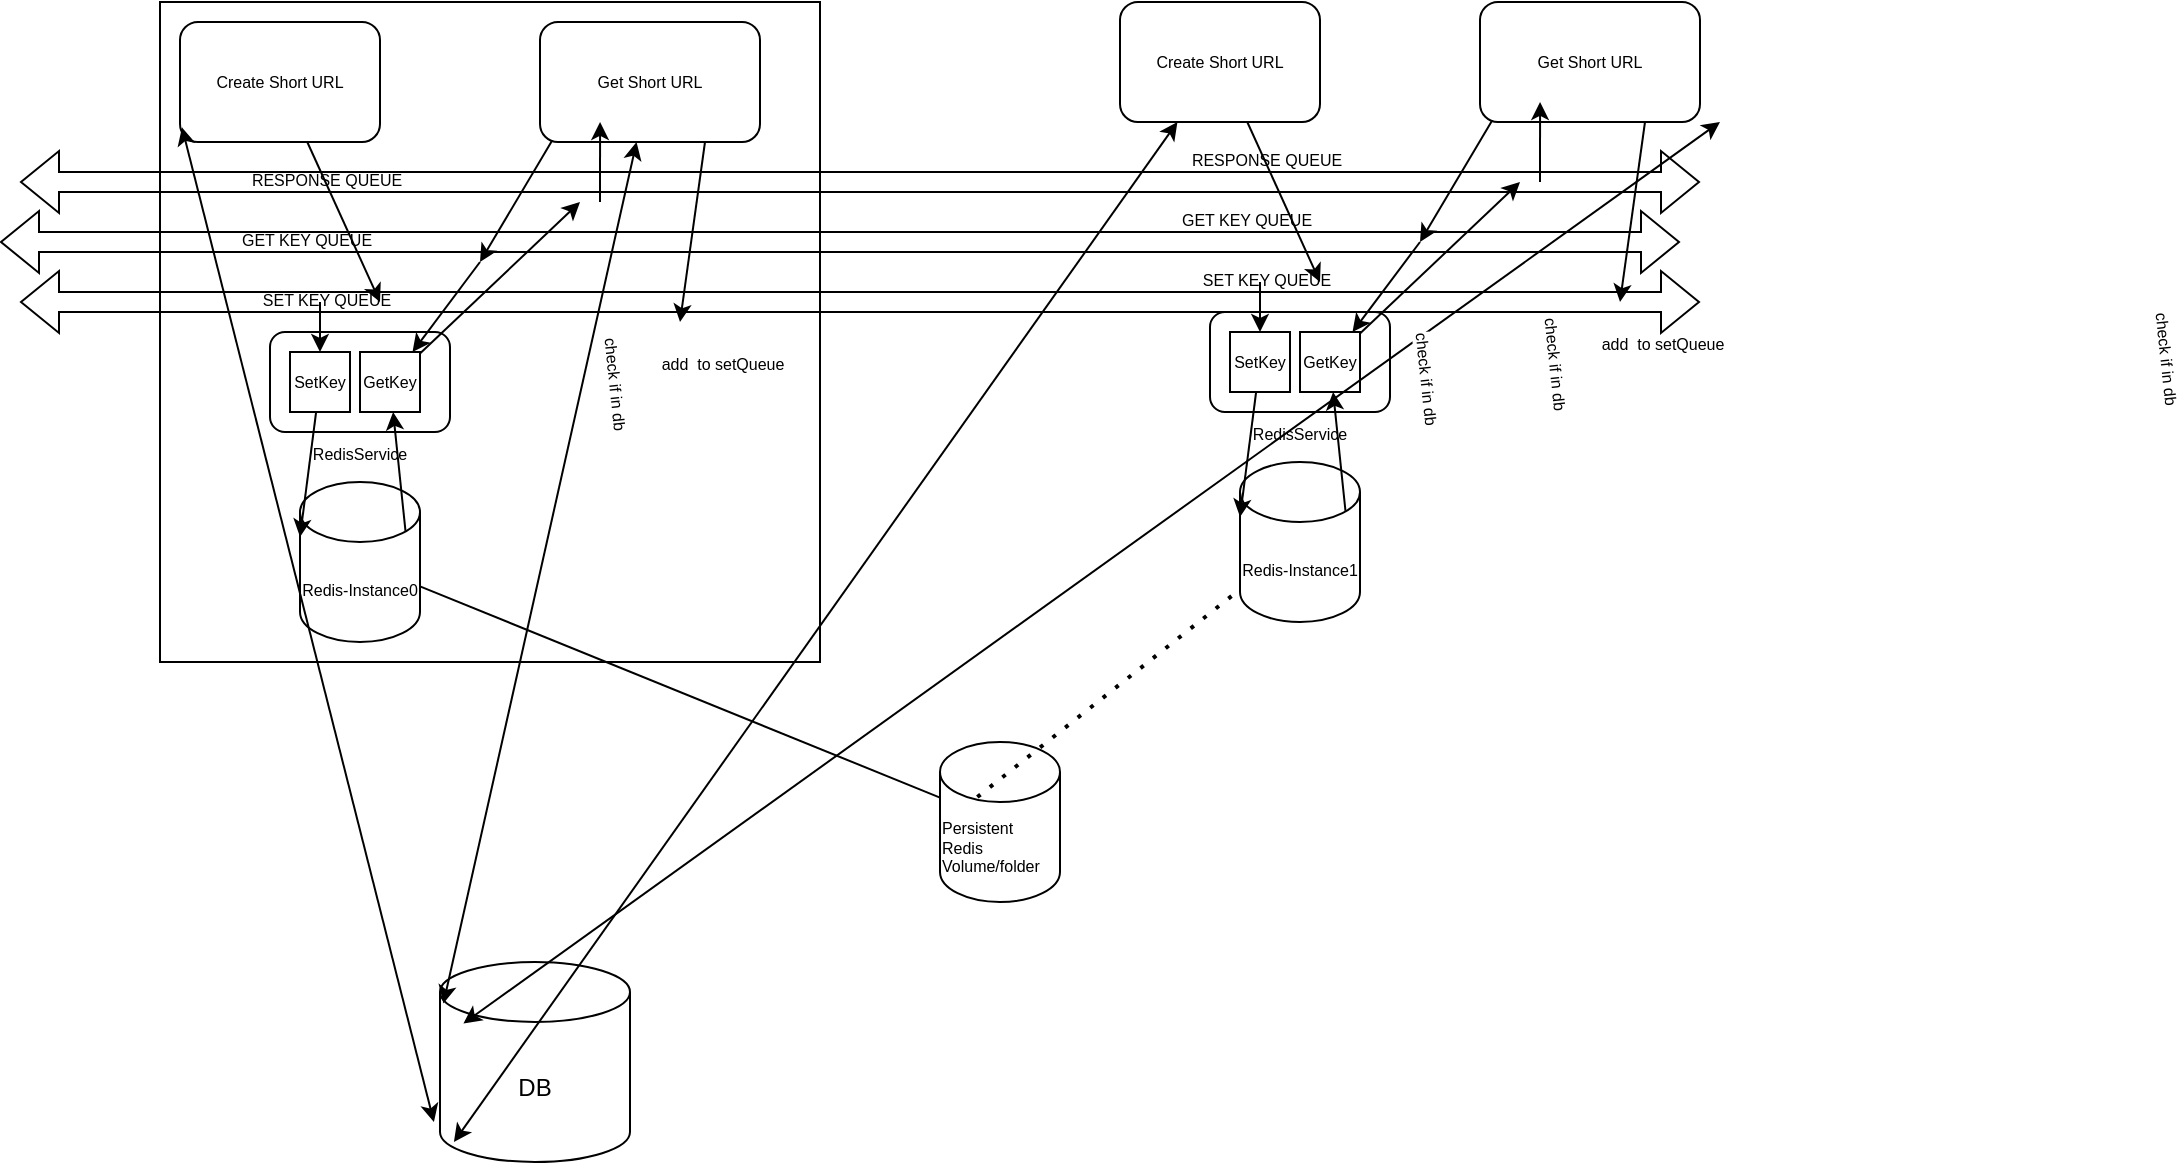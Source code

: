 <mxfile version="17.4.6" type="github">
  <diagram id="FHjK9ut_8ZI0KoO9mTxq" name="Page-1">
    <mxGraphModel dx="755" dy="407" grid="1" gridSize="10" guides="1" tooltips="1" connect="1" arrows="1" fold="1" page="1" pageScale="1" pageWidth="850" pageHeight="1100" math="0" shadow="0">
      <root>
        <mxCell id="0" />
        <mxCell id="1" parent="0" />
        <mxCell id="DZTvUg-BxIdOKYBythqb-1" value="DB" style="shape=cylinder3;whiteSpace=wrap;html=1;boundedLbl=1;backgroundOutline=1;size=15;" vertex="1" parent="1">
          <mxGeometry x="230" y="520" width="95" height="100" as="geometry" />
        </mxCell>
        <mxCell id="DZTvUg-BxIdOKYBythqb-3" value="" style="whiteSpace=wrap;html=1;aspect=fixed;" vertex="1" parent="1">
          <mxGeometry x="90" y="40" width="330" height="330" as="geometry" />
        </mxCell>
        <mxCell id="DZTvUg-BxIdOKYBythqb-4" value="&lt;font style=&quot;font-size: 8px&quot;&gt;Redis-Instance0&lt;/font&gt;" style="shape=cylinder3;whiteSpace=wrap;html=1;boundedLbl=1;backgroundOutline=1;size=15;" vertex="1" parent="1">
          <mxGeometry x="160" y="280" width="60" height="80" as="geometry" />
        </mxCell>
        <mxCell id="DZTvUg-BxIdOKYBythqb-8" value="&lt;div align=&quot;center&quot;&gt;RedisService&lt;/div&gt;" style="rounded=1;whiteSpace=wrap;html=1;fontSize=8;align=center;labelPosition=center;verticalLabelPosition=bottom;verticalAlign=top;" vertex="1" parent="1">
          <mxGeometry x="145" y="205" width="90" height="50" as="geometry" />
        </mxCell>
        <mxCell id="DZTvUg-BxIdOKYBythqb-9" value="SetKey" style="whiteSpace=wrap;html=1;aspect=fixed;fontSize=8;" vertex="1" parent="1">
          <mxGeometry x="155" y="215" width="30" height="30" as="geometry" />
        </mxCell>
        <mxCell id="DZTvUg-BxIdOKYBythqb-10" value="GetKey" style="whiteSpace=wrap;html=1;aspect=fixed;fontSize=8;" vertex="1" parent="1">
          <mxGeometry x="190" y="215" width="30" height="30" as="geometry" />
        </mxCell>
        <mxCell id="DZTvUg-BxIdOKYBythqb-11" value="&lt;div align=&quot;justify&quot;&gt;Persistent Redis&lt;/div&gt;&lt;div align=&quot;justify&quot;&gt;Volume/folder&lt;/div&gt;" style="shape=cylinder3;whiteSpace=wrap;html=1;boundedLbl=1;backgroundOutline=1;size=15;fontSize=8;" vertex="1" parent="1">
          <mxGeometry x="480" y="410" width="60" height="80" as="geometry" />
        </mxCell>
        <mxCell id="DZTvUg-BxIdOKYBythqb-12" value="" style="endArrow=none;html=1;rounded=0;fontSize=8;" edge="1" parent="1" source="DZTvUg-BxIdOKYBythqb-11" target="DZTvUg-BxIdOKYBythqb-4">
          <mxGeometry width="50" height="50" relative="1" as="geometry">
            <mxPoint x="460" y="360" as="sourcePoint" />
            <mxPoint x="510" y="310" as="targetPoint" />
          </mxGeometry>
        </mxCell>
        <mxCell id="DZTvUg-BxIdOKYBythqb-13" value="" style="shape=flexArrow;endArrow=classic;startArrow=classic;html=1;rounded=0;fontSize=8;" edge="1" parent="1">
          <mxGeometry width="100" height="100" relative="1" as="geometry">
            <mxPoint x="10" y="160" as="sourcePoint" />
            <mxPoint x="850" y="160" as="targetPoint" />
          </mxGeometry>
        </mxCell>
        <mxCell id="DZTvUg-BxIdOKYBythqb-15" value="GET KEY QUEUE" style="edgeLabel;html=1;align=center;verticalAlign=middle;resizable=0;points=[];fontSize=8;labelBackgroundColor=none;" vertex="1" connectable="0" parent="DZTvUg-BxIdOKYBythqb-13">
          <mxGeometry x="-0.636" y="1" relative="1" as="geometry">
            <mxPoint as="offset" />
          </mxGeometry>
        </mxCell>
        <mxCell id="DZTvUg-BxIdOKYBythqb-74" value="GET KEY QUEUE" style="edgeLabel;html=1;align=center;verticalAlign=middle;resizable=0;points=[];fontSize=8;labelBackgroundColor=none;" vertex="1" connectable="0" parent="DZTvUg-BxIdOKYBythqb-13">
          <mxGeometry x="-0.636" y="1" relative="1" as="geometry">
            <mxPoint x="470" y="-10" as="offset" />
          </mxGeometry>
        </mxCell>
        <mxCell id="DZTvUg-BxIdOKYBythqb-16" value="" style="endArrow=classic;html=1;rounded=0;fontSize=8;" edge="1" parent="1" target="DZTvUg-BxIdOKYBythqb-9">
          <mxGeometry width="50" height="50" relative="1" as="geometry">
            <mxPoint x="170" y="190" as="sourcePoint" />
            <mxPoint x="380" y="210" as="targetPoint" />
          </mxGeometry>
        </mxCell>
        <mxCell id="DZTvUg-BxIdOKYBythqb-18" value="&lt;div align=&quot;center&quot;&gt;Create Short URL&lt;br&gt;&lt;/div&gt;" style="rounded=1;whiteSpace=wrap;html=1;labelBackgroundColor=none;fontSize=8;labelPosition=center;verticalLabelPosition=middle;align=center;verticalAlign=middle;" vertex="1" parent="1">
          <mxGeometry x="100" y="50" width="100" height="60" as="geometry" />
        </mxCell>
        <mxCell id="DZTvUg-BxIdOKYBythqb-19" value="" style="endArrow=classic;html=1;rounded=0;fontSize=8;entryX=0;entryY=0;entryDx=0;entryDy=27.5;entryPerimeter=0;" edge="1" parent="1" source="DZTvUg-BxIdOKYBythqb-9" target="DZTvUg-BxIdOKYBythqb-4">
          <mxGeometry width="50" height="50" relative="1" as="geometry">
            <mxPoint x="330" y="220" as="sourcePoint" />
            <mxPoint x="380" y="170" as="targetPoint" />
          </mxGeometry>
        </mxCell>
        <mxCell id="DZTvUg-BxIdOKYBythqb-20" value="" style="endArrow=classic;html=1;rounded=0;fontSize=8;exitX=0.879;exitY=0.306;exitDx=0;exitDy=0;exitPerimeter=0;" edge="1" parent="1" source="DZTvUg-BxIdOKYBythqb-4" target="DZTvUg-BxIdOKYBythqb-10">
          <mxGeometry width="50" height="50" relative="1" as="geometry">
            <mxPoint x="330" y="220" as="sourcePoint" />
            <mxPoint x="380" y="170" as="targetPoint" />
          </mxGeometry>
        </mxCell>
        <mxCell id="DZTvUg-BxIdOKYBythqb-27" value="Get Short URL" style="rounded=1;whiteSpace=wrap;html=1;labelBackgroundColor=none;fontSize=8;labelPosition=center;verticalLabelPosition=middle;align=center;verticalAlign=middle;" vertex="1" parent="1">
          <mxGeometry x="280" y="50" width="110" height="60" as="geometry" />
        </mxCell>
        <mxCell id="DZTvUg-BxIdOKYBythqb-30" value="" style="endArrow=classic;startArrow=classic;html=1;rounded=0;fontSize=8;exitX=0.018;exitY=0.207;exitDx=0;exitDy=0;exitPerimeter=0;" edge="1" parent="1" source="DZTvUg-BxIdOKYBythqb-1" target="DZTvUg-BxIdOKYBythqb-27">
          <mxGeometry width="50" height="50" relative="1" as="geometry">
            <mxPoint x="330" y="240" as="sourcePoint" />
            <mxPoint x="380" y="190" as="targetPoint" />
          </mxGeometry>
        </mxCell>
        <mxCell id="DZTvUg-BxIdOKYBythqb-31" value="check if in db" style="edgeLabel;html=1;align=center;verticalAlign=middle;resizable=0;points=[];fontSize=8;rotation=84;" vertex="1" connectable="0" parent="DZTvUg-BxIdOKYBythqb-30">
          <mxGeometry x="0.492" y="-3" relative="1" as="geometry">
            <mxPoint x="11" y="11" as="offset" />
          </mxGeometry>
        </mxCell>
        <mxCell id="DZTvUg-BxIdOKYBythqb-80" value="check if in db" style="edgeLabel;html=1;align=center;verticalAlign=middle;resizable=0;points=[];fontSize=8;rotation=84;" vertex="1" connectable="0" parent="DZTvUg-BxIdOKYBythqb-30">
          <mxGeometry x="0.492" y="-3" relative="1" as="geometry">
            <mxPoint x="481" y="1" as="offset" />
          </mxGeometry>
        </mxCell>
        <mxCell id="DZTvUg-BxIdOKYBythqb-32" value="add&amp;nbsp; to setQueue" style="endArrow=classic;html=1;rounded=0;fontSize=8;exitX=0.75;exitY=1;exitDx=0;exitDy=0;" edge="1" parent="1" source="DZTvUg-BxIdOKYBythqb-27">
          <mxGeometry x="1" y="22" width="50" height="50" relative="1" as="geometry">
            <mxPoint x="330" y="230" as="sourcePoint" />
            <mxPoint x="350" y="200" as="targetPoint" />
            <mxPoint x="-1" y="18" as="offset" />
          </mxGeometry>
        </mxCell>
        <mxCell id="DZTvUg-BxIdOKYBythqb-37" value="" style="endArrow=classic;startArrow=classic;html=1;rounded=0;fontSize=8;exitX=0.01;exitY=0.878;exitDx=0;exitDy=0;exitPerimeter=0;entryX=-0.032;entryY=0.8;entryDx=0;entryDy=0;entryPerimeter=0;" edge="1" parent="1" source="DZTvUg-BxIdOKYBythqb-18" target="DZTvUg-BxIdOKYBythqb-1">
          <mxGeometry width="50" height="50" relative="1" as="geometry">
            <mxPoint x="320" y="270" as="sourcePoint" />
            <mxPoint x="370" y="220" as="targetPoint" />
          </mxGeometry>
        </mxCell>
        <mxCell id="DZTvUg-BxIdOKYBythqb-40" value="" style="endArrow=classic;html=1;rounded=0;fontSize=8;" edge="1" parent="1" source="DZTvUg-BxIdOKYBythqb-18">
          <mxGeometry width="50" height="50" relative="1" as="geometry">
            <mxPoint x="230" y="240" as="sourcePoint" />
            <mxPoint x="200" y="190" as="targetPoint" />
          </mxGeometry>
        </mxCell>
        <mxCell id="DZTvUg-BxIdOKYBythqb-59" value="" style="shape=flexArrow;endArrow=classic;startArrow=classic;html=1;rounded=0;fontSize=8;" edge="1" parent="1">
          <mxGeometry width="100" height="100" relative="1" as="geometry">
            <mxPoint x="20" y="190" as="sourcePoint" />
            <mxPoint x="860" y="190" as="targetPoint" />
          </mxGeometry>
        </mxCell>
        <mxCell id="DZTvUg-BxIdOKYBythqb-60" value="SET KEY QUEUE" style="edgeLabel;html=1;align=center;verticalAlign=middle;resizable=0;points=[];fontSize=8;labelBackgroundColor=none;" vertex="1" connectable="0" parent="DZTvUg-BxIdOKYBythqb-59">
          <mxGeometry x="-0.636" y="1" relative="1" as="geometry">
            <mxPoint as="offset" />
          </mxGeometry>
        </mxCell>
        <mxCell id="DZTvUg-BxIdOKYBythqb-83" value="SET KEY QUEUE" style="edgeLabel;html=1;align=center;verticalAlign=middle;resizable=0;points=[];fontSize=8;labelBackgroundColor=none;" vertex="1" connectable="0" parent="DZTvUg-BxIdOKYBythqb-59">
          <mxGeometry x="-0.636" y="1" relative="1" as="geometry">
            <mxPoint x="470" y="-10" as="offset" />
          </mxGeometry>
        </mxCell>
        <mxCell id="DZTvUg-BxIdOKYBythqb-62" value="" style="endArrow=classic;html=1;rounded=0;labelBorderColor=none;fontSize=8;fontColor=default;" edge="1" parent="1" target="DZTvUg-BxIdOKYBythqb-10">
          <mxGeometry width="50" height="50" relative="1" as="geometry">
            <mxPoint x="250" y="170" as="sourcePoint" />
            <mxPoint x="420" y="160" as="targetPoint" />
          </mxGeometry>
        </mxCell>
        <mxCell id="DZTvUg-BxIdOKYBythqb-63" value="" style="shape=flexArrow;endArrow=classic;startArrow=classic;html=1;rounded=0;fontSize=8;" edge="1" parent="1">
          <mxGeometry width="100" height="100" relative="1" as="geometry">
            <mxPoint x="20" y="130" as="sourcePoint" />
            <mxPoint x="860" y="130" as="targetPoint" />
          </mxGeometry>
        </mxCell>
        <mxCell id="DZTvUg-BxIdOKYBythqb-64" value="RESPONSE QUEUE" style="edgeLabel;html=1;align=center;verticalAlign=middle;resizable=0;points=[];fontSize=8;labelBackgroundColor=none;" vertex="1" connectable="0" parent="DZTvUg-BxIdOKYBythqb-63">
          <mxGeometry x="-0.636" y="1" relative="1" as="geometry">
            <mxPoint as="offset" />
          </mxGeometry>
        </mxCell>
        <mxCell id="DZTvUg-BxIdOKYBythqb-85" value="RESPONSE QUEUE" style="edgeLabel;html=1;align=center;verticalAlign=middle;resizable=0;points=[];fontSize=8;labelBackgroundColor=none;" vertex="1" connectable="0" parent="DZTvUg-BxIdOKYBythqb-63">
          <mxGeometry x="-0.636" y="1" relative="1" as="geometry">
            <mxPoint x="470" y="-10" as="offset" />
          </mxGeometry>
        </mxCell>
        <mxCell id="DZTvUg-BxIdOKYBythqb-65" value="" style="endArrow=classic;html=1;rounded=0;labelBorderColor=none;fontSize=8;fontColor=default;exitX=0.056;exitY=0.986;exitDx=0;exitDy=0;exitPerimeter=0;" edge="1" parent="1" source="DZTvUg-BxIdOKYBythqb-27">
          <mxGeometry width="50" height="50" relative="1" as="geometry">
            <mxPoint x="360" y="210" as="sourcePoint" />
            <mxPoint x="250" y="170" as="targetPoint" />
          </mxGeometry>
        </mxCell>
        <mxCell id="DZTvUg-BxIdOKYBythqb-66" value="" style="endArrow=classic;html=1;rounded=0;labelBorderColor=none;fontSize=8;fontColor=default;" edge="1" parent="1" source="DZTvUg-BxIdOKYBythqb-10">
          <mxGeometry width="50" height="50" relative="1" as="geometry">
            <mxPoint x="360" y="210" as="sourcePoint" />
            <mxPoint x="300" y="140" as="targetPoint" />
          </mxGeometry>
        </mxCell>
        <mxCell id="DZTvUg-BxIdOKYBythqb-67" value="" style="endArrow=classic;html=1;rounded=0;labelBorderColor=none;fontSize=8;fontColor=default;entryX=0.273;entryY=0.833;entryDx=0;entryDy=0;entryPerimeter=0;" edge="1" parent="1" target="DZTvUg-BxIdOKYBythqb-27">
          <mxGeometry width="50" height="50" relative="1" as="geometry">
            <mxPoint x="310" y="140" as="sourcePoint" />
            <mxPoint x="410" y="160" as="targetPoint" />
          </mxGeometry>
        </mxCell>
        <mxCell id="DZTvUg-BxIdOKYBythqb-70" value="&lt;font style=&quot;font-size: 8px&quot;&gt;Redis-Instance1&lt;/font&gt;" style="shape=cylinder3;whiteSpace=wrap;html=1;boundedLbl=1;backgroundOutline=1;size=15;" vertex="1" parent="1">
          <mxGeometry x="630" y="270" width="60" height="80" as="geometry" />
        </mxCell>
        <mxCell id="DZTvUg-BxIdOKYBythqb-71" value="&lt;div align=&quot;center&quot;&gt;RedisService&lt;/div&gt;" style="rounded=1;whiteSpace=wrap;html=1;fontSize=8;align=center;labelPosition=center;verticalLabelPosition=bottom;verticalAlign=top;" vertex="1" parent="1">
          <mxGeometry x="615" y="195" width="90" height="50" as="geometry" />
        </mxCell>
        <mxCell id="DZTvUg-BxIdOKYBythqb-72" value="SetKey" style="whiteSpace=wrap;html=1;aspect=fixed;fontSize=8;" vertex="1" parent="1">
          <mxGeometry x="625" y="205" width="30" height="30" as="geometry" />
        </mxCell>
        <mxCell id="DZTvUg-BxIdOKYBythqb-73" value="GetKey" style="whiteSpace=wrap;html=1;aspect=fixed;fontSize=8;" vertex="1" parent="1">
          <mxGeometry x="660" y="205" width="30" height="30" as="geometry" />
        </mxCell>
        <mxCell id="DZTvUg-BxIdOKYBythqb-75" value="" style="endArrow=classic;html=1;rounded=0;fontSize=8;" edge="1" target="DZTvUg-BxIdOKYBythqb-72" parent="1">
          <mxGeometry width="50" height="50" relative="1" as="geometry">
            <mxPoint x="640" y="180" as="sourcePoint" />
            <mxPoint x="850" y="200" as="targetPoint" />
          </mxGeometry>
        </mxCell>
        <mxCell id="DZTvUg-BxIdOKYBythqb-76" value="&lt;div align=&quot;center&quot;&gt;Create Short URL&lt;br&gt;&lt;/div&gt;" style="rounded=1;whiteSpace=wrap;html=1;labelBackgroundColor=none;fontSize=8;labelPosition=center;verticalLabelPosition=middle;align=center;verticalAlign=middle;" vertex="1" parent="1">
          <mxGeometry x="570" y="40" width="100" height="60" as="geometry" />
        </mxCell>
        <mxCell id="DZTvUg-BxIdOKYBythqb-77" value="" style="endArrow=classic;html=1;rounded=0;fontSize=8;entryX=0;entryY=0;entryDx=0;entryDy=27.5;entryPerimeter=0;" edge="1" source="DZTvUg-BxIdOKYBythqb-72" target="DZTvUg-BxIdOKYBythqb-70" parent="1">
          <mxGeometry width="50" height="50" relative="1" as="geometry">
            <mxPoint x="800" y="210" as="sourcePoint" />
            <mxPoint x="850" y="160" as="targetPoint" />
          </mxGeometry>
        </mxCell>
        <mxCell id="DZTvUg-BxIdOKYBythqb-78" value="" style="endArrow=classic;html=1;rounded=0;fontSize=8;exitX=0.879;exitY=0.306;exitDx=0;exitDy=0;exitPerimeter=0;" edge="1" source="DZTvUg-BxIdOKYBythqb-70" target="DZTvUg-BxIdOKYBythqb-73" parent="1">
          <mxGeometry width="50" height="50" relative="1" as="geometry">
            <mxPoint x="800" y="210" as="sourcePoint" />
            <mxPoint x="850" y="160" as="targetPoint" />
          </mxGeometry>
        </mxCell>
        <mxCell id="DZTvUg-BxIdOKYBythqb-79" value="Get Short URL" style="rounded=1;whiteSpace=wrap;html=1;labelBackgroundColor=none;fontSize=8;labelPosition=center;verticalLabelPosition=middle;align=center;verticalAlign=middle;" vertex="1" parent="1">
          <mxGeometry x="750" y="40" width="110" height="60" as="geometry" />
        </mxCell>
        <mxCell id="DZTvUg-BxIdOKYBythqb-81" value="add&amp;nbsp; to setQueue" style="endArrow=classic;html=1;rounded=0;fontSize=8;exitX=0.75;exitY=1;exitDx=0;exitDy=0;" edge="1" source="DZTvUg-BxIdOKYBythqb-79" parent="1">
          <mxGeometry x="1" y="22" width="50" height="50" relative="1" as="geometry">
            <mxPoint x="800" y="220" as="sourcePoint" />
            <mxPoint x="820" y="190" as="targetPoint" />
            <mxPoint x="-1" y="18" as="offset" />
          </mxGeometry>
        </mxCell>
        <mxCell id="DZTvUg-BxIdOKYBythqb-82" value="" style="endArrow=classic;html=1;rounded=0;fontSize=8;" edge="1" source="DZTvUg-BxIdOKYBythqb-76" parent="1">
          <mxGeometry width="50" height="50" relative="1" as="geometry">
            <mxPoint x="700" y="230" as="sourcePoint" />
            <mxPoint x="670" y="180" as="targetPoint" />
          </mxGeometry>
        </mxCell>
        <mxCell id="DZTvUg-BxIdOKYBythqb-84" value="" style="endArrow=classic;html=1;rounded=0;labelBorderColor=none;fontSize=8;fontColor=default;" edge="1" target="DZTvUg-BxIdOKYBythqb-73" parent="1">
          <mxGeometry width="50" height="50" relative="1" as="geometry">
            <mxPoint x="720" y="160" as="sourcePoint" />
            <mxPoint x="890" y="150" as="targetPoint" />
          </mxGeometry>
        </mxCell>
        <mxCell id="DZTvUg-BxIdOKYBythqb-86" value="" style="endArrow=classic;html=1;rounded=0;labelBorderColor=none;fontSize=8;fontColor=default;exitX=0.056;exitY=0.986;exitDx=0;exitDy=0;exitPerimeter=0;" edge="1" source="DZTvUg-BxIdOKYBythqb-79" parent="1">
          <mxGeometry width="50" height="50" relative="1" as="geometry">
            <mxPoint x="830" y="200" as="sourcePoint" />
            <mxPoint x="720" y="160" as="targetPoint" />
          </mxGeometry>
        </mxCell>
        <mxCell id="DZTvUg-BxIdOKYBythqb-87" value="" style="endArrow=classic;html=1;rounded=0;labelBorderColor=none;fontSize=8;fontColor=default;" edge="1" source="DZTvUg-BxIdOKYBythqb-73" parent="1">
          <mxGeometry width="50" height="50" relative="1" as="geometry">
            <mxPoint x="830" y="200" as="sourcePoint" />
            <mxPoint x="770" y="130" as="targetPoint" />
          </mxGeometry>
        </mxCell>
        <mxCell id="DZTvUg-BxIdOKYBythqb-88" value="" style="endArrow=classic;html=1;rounded=0;labelBorderColor=none;fontSize=8;fontColor=default;entryX=0.273;entryY=0.833;entryDx=0;entryDy=0;entryPerimeter=0;" edge="1" target="DZTvUg-BxIdOKYBythqb-79" parent="1">
          <mxGeometry width="50" height="50" relative="1" as="geometry">
            <mxPoint x="780" y="130" as="sourcePoint" />
            <mxPoint x="880" y="150" as="targetPoint" />
          </mxGeometry>
        </mxCell>
        <mxCell id="DZTvUg-BxIdOKYBythqb-89" value="" style="endArrow=classic;startArrow=classic;html=1;rounded=0;fontSize=8;entryX=-0.032;entryY=0.8;entryDx=0;entryDy=0;entryPerimeter=0;" edge="1" parent="1" source="DZTvUg-BxIdOKYBythqb-76">
          <mxGeometry width="50" height="50" relative="1" as="geometry">
            <mxPoint x="111" y="112.68" as="sourcePoint" />
            <mxPoint x="236.96" y="610" as="targetPoint" />
          </mxGeometry>
        </mxCell>
        <mxCell id="DZTvUg-BxIdOKYBythqb-93" value="" style="endArrow=classic;startArrow=classic;html=1;rounded=0;fontSize=8;exitX=0.018;exitY=0.207;exitDx=0;exitDy=0;exitPerimeter=0;entryX=1.091;entryY=1;entryDx=0;entryDy=0;entryPerimeter=0;" edge="1" parent="1" target="DZTvUg-BxIdOKYBythqb-79">
          <mxGeometry width="50" height="50" relative="1" as="geometry">
            <mxPoint x="241.71" y="550.7" as="sourcePoint" />
            <mxPoint x="338.274" y="120" as="targetPoint" />
          </mxGeometry>
        </mxCell>
        <mxCell id="DZTvUg-BxIdOKYBythqb-94" value="check if in db" style="edgeLabel;html=1;align=center;verticalAlign=middle;resizable=0;points=[];fontSize=8;rotation=84;" vertex="1" connectable="0" parent="DZTvUg-BxIdOKYBythqb-93">
          <mxGeometry x="0.492" y="-3" relative="1" as="geometry">
            <mxPoint x="11" y="11" as="offset" />
          </mxGeometry>
        </mxCell>
        <mxCell id="DZTvUg-BxIdOKYBythqb-95" value="check if in db" style="edgeLabel;html=1;align=center;verticalAlign=middle;resizable=0;points=[];fontSize=8;rotation=84;" vertex="1" connectable="0" parent="DZTvUg-BxIdOKYBythqb-93">
          <mxGeometry x="0.492" y="-3" relative="1" as="geometry">
            <mxPoint x="381" y="1" as="offset" />
          </mxGeometry>
        </mxCell>
        <mxCell id="DZTvUg-BxIdOKYBythqb-96" value="" style="endArrow=none;dashed=1;html=1;dashPattern=1 3;strokeWidth=2;rounded=0;labelBorderColor=none;fontSize=8;fontColor=default;exitX=0.311;exitY=0.344;exitDx=0;exitDy=0;exitPerimeter=0;" edge="1" parent="1" source="DZTvUg-BxIdOKYBythqb-11" target="DZTvUg-BxIdOKYBythqb-70">
          <mxGeometry width="50" height="50" relative="1" as="geometry">
            <mxPoint x="330" y="320" as="sourcePoint" />
            <mxPoint x="380" y="270" as="targetPoint" />
          </mxGeometry>
        </mxCell>
      </root>
    </mxGraphModel>
  </diagram>
</mxfile>

